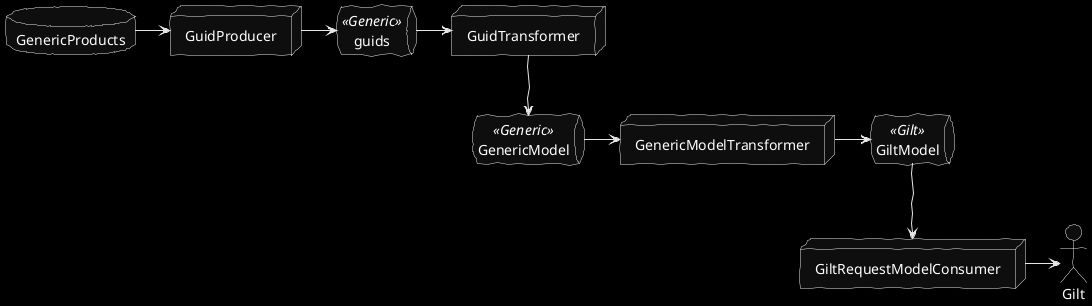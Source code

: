 
        ,--------------------------.   ,----------------------------.
        |<b> O5th <b>Feed          |   |<b>Generic <b>Catalog       |   ,--------------------------.
,----.  |--------------------------|   |----------------------------|   |<b>Gilt <b>Feed           |   ,----.
|O5th|  |--------------------------|   |----------------------------|   |--------------------------|   |Gilt|
|----|  |refinements               |   |with attribution            |   |--------------------------|   |----|
|----|--|to generic classifications|---|supports multitenancy       |---|                          |---|----|
`----'  |                          |   |                            |   |                          |   `----'
        |                          |   |                            |   `--------------------------'
        `--------------------------'   `----------------------------'

@startuml
skinparam monochrome reverse
skinparam handwritten true
actor Gilt
database GenericProducts
node GuidProducer
node GuidTransformer
node GenericModelTransformer
node GiltRequestModelConsumer

queue guids <<Generic>>
queue GenericModel <<Generic>>
queue GiltModel <<Gilt>>
GenericProducts -> GuidProducer
GuidProducer -> guids
guids -> GuidTransformer
GuidTransformer --> GenericModel
GenericModel -> GenericModelTransformer
GenericModelTransformer -> GiltModel
GiltModel --> GiltRequestModelConsumer
GiltRequestModelConsumer -> Gilt

@enduml
